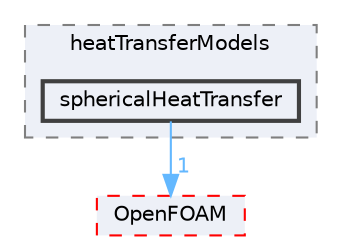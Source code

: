 digraph "src/phaseSystemModels/reactingEuler/multiphaseSystem/interfacialModels/heatTransferModels/sphericalHeatTransfer"
{
 // LATEX_PDF_SIZE
  bgcolor="transparent";
  edge [fontname=Helvetica,fontsize=10,labelfontname=Helvetica,labelfontsize=10];
  node [fontname=Helvetica,fontsize=10,shape=box,height=0.2,width=0.4];
  compound=true
  subgraph clusterdir_e4632b1992d7ab1ac8cd81dbc196cbed {
    graph [ bgcolor="#edf0f7", pencolor="grey50", label="heatTransferModels", fontname=Helvetica,fontsize=10 style="filled,dashed", URL="dir_e4632b1992d7ab1ac8cd81dbc196cbed.html",tooltip=""]
  dir_4b162c37df028aa1e9307d937d529ae4 [label="sphericalHeatTransfer", fillcolor="#edf0f7", color="grey25", style="filled,bold", URL="dir_4b162c37df028aa1e9307d937d529ae4.html",tooltip=""];
  }
  dir_c5473ff19b20e6ec4dfe5c310b3778a8 [label="OpenFOAM", fillcolor="#edf0f7", color="red", style="filled,dashed", URL="dir_c5473ff19b20e6ec4dfe5c310b3778a8.html",tooltip=""];
  dir_4b162c37df028aa1e9307d937d529ae4->dir_c5473ff19b20e6ec4dfe5c310b3778a8 [headlabel="1", labeldistance=1.5 headhref="dir_003702_002695.html" href="dir_003702_002695.html" color="steelblue1" fontcolor="steelblue1"];
}
